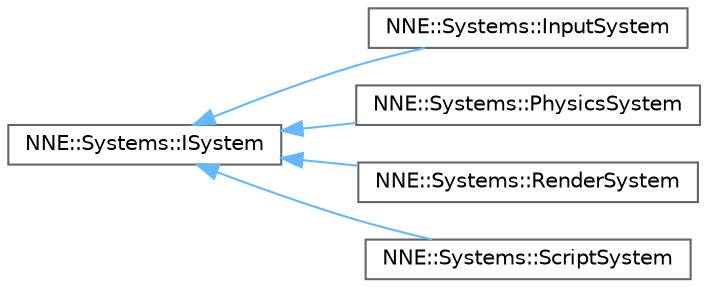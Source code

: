 digraph "Graphical Class Hierarchy"
{
 // LATEX_PDF_SIZE
  bgcolor="transparent";
  edge [fontname=Helvetica,fontsize=10,labelfontname=Helvetica,labelfontsize=10];
  node [fontname=Helvetica,fontsize=10,shape=box,height=0.2,width=0.4];
  rankdir="LR";
  Node0 [id="Node000000",label="NNE::Systems::ISystem",height=0.2,width=0.4,color="grey40", fillcolor="white", style="filled",URL="$class_n_n_e_1_1_systems_1_1_i_system.html",tooltip=" "];
  Node0 -> Node1 [id="edge14_Node000000_Node000001",dir="back",color="steelblue1",style="solid",tooltip=" "];
  Node1 [id="Node000001",label="NNE::Systems::InputSystem",height=0.2,width=0.4,color="grey40", fillcolor="white", style="filled",URL="$class_n_n_e_1_1_systems_1_1_input_system.html",tooltip=" "];
  Node0 -> Node2 [id="edge15_Node000000_Node000002",dir="back",color="steelblue1",style="solid",tooltip=" "];
  Node2 [id="Node000002",label="NNE::Systems::PhysicsSystem",height=0.2,width=0.4,color="grey40", fillcolor="white", style="filled",URL="$class_n_n_e_1_1_systems_1_1_physics_system.html",tooltip=" "];
  Node0 -> Node3 [id="edge16_Node000000_Node000003",dir="back",color="steelblue1",style="solid",tooltip=" "];
  Node3 [id="Node000003",label="NNE::Systems::RenderSystem",height=0.2,width=0.4,color="grey40", fillcolor="white", style="filled",URL="$class_n_n_e_1_1_systems_1_1_render_system.html",tooltip=" "];
  Node0 -> Node4 [id="edge17_Node000000_Node000004",dir="back",color="steelblue1",style="solid",tooltip=" "];
  Node4 [id="Node000004",label="NNE::Systems::ScriptSystem",height=0.2,width=0.4,color="grey40", fillcolor="white", style="filled",URL="$class_n_n_e_1_1_systems_1_1_script_system.html",tooltip=" "];
}
